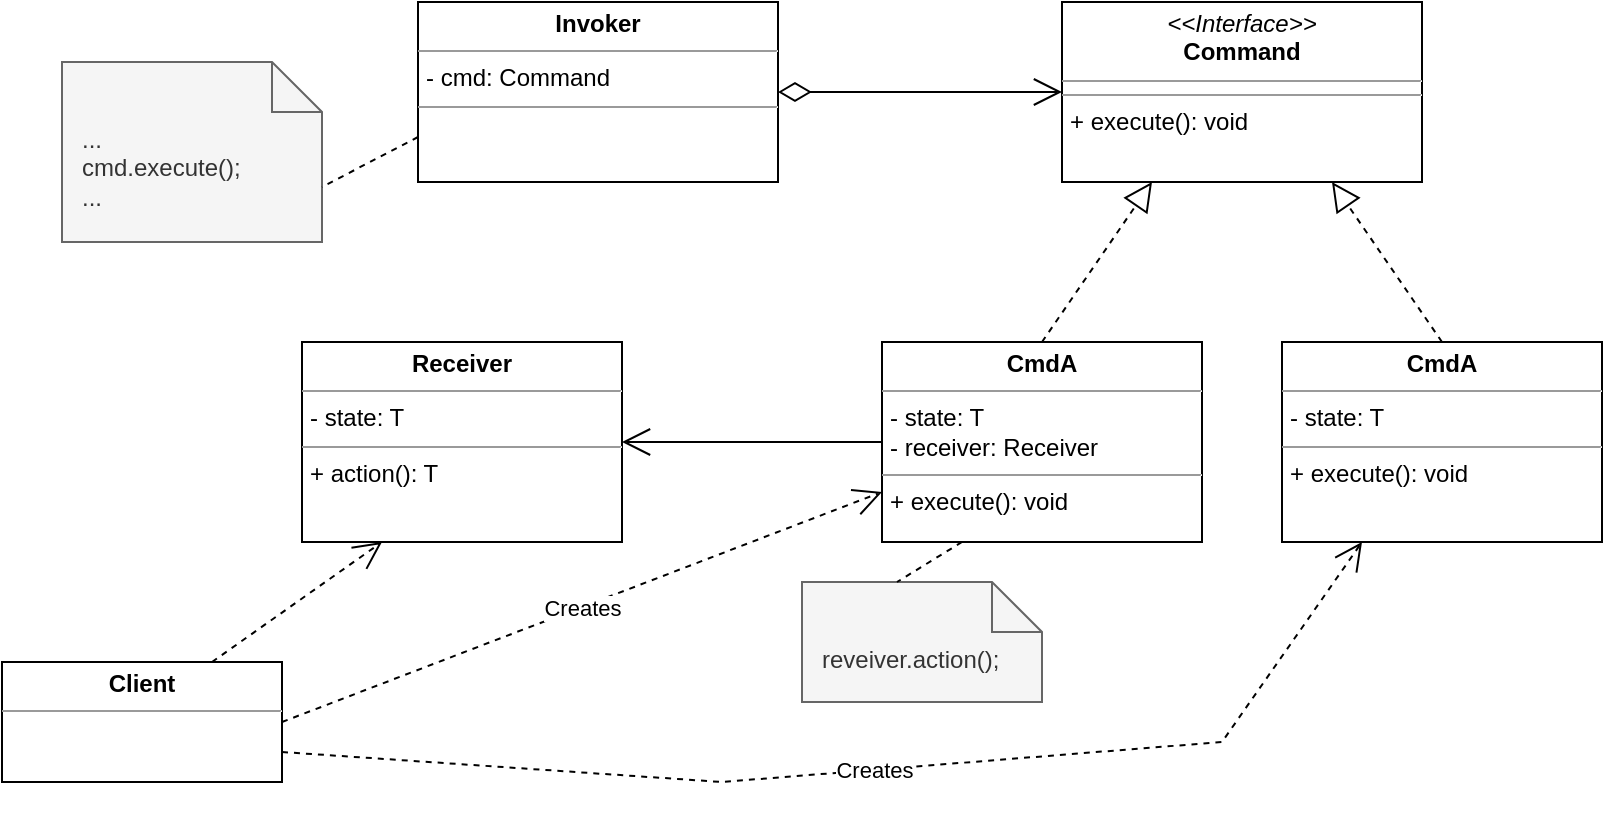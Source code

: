 <mxfile version="18.2.0" type="device"><diagram id="655XwY_d_j28UZWEfvNH" name="Page-1"><mxGraphModel dx="954" dy="685" grid="1" gridSize="10" guides="1" tooltips="1" connect="1" arrows="1" fold="1" page="1" pageScale="1" pageWidth="827" pageHeight="1169" math="0" shadow="0"><root><mxCell id="0"/><mxCell id="1" parent="0"/><mxCell id="xRWiPNaCnyAYAD2fStU1-1" value="&lt;p style=&quot;margin:0px;margin-top:4px;text-align:center;&quot;&gt;&lt;b&gt;Client&lt;/b&gt;&lt;/p&gt;&lt;hr size=&quot;1&quot;&gt;&lt;div style=&quot;height:2px;&quot;&gt;&lt;/div&gt;" style="verticalAlign=top;align=left;overflow=fill;fontSize=12;fontFamily=Helvetica;html=1;" parent="1" vertex="1"><mxGeometry x="190" y="410" width="140" height="60" as="geometry"/></mxCell><mxCell id="xRWiPNaCnyAYAD2fStU1-2" value="&lt;p style=&quot;margin:0px;margin-top:4px;text-align:center;&quot;&gt;&lt;i&gt;&amp;lt;&amp;lt;Interface&amp;gt;&amp;gt;&lt;/i&gt;&lt;br&gt;&lt;b&gt;Command&lt;/b&gt;&lt;/p&gt;&lt;hr size=&quot;1&quot;&gt;&lt;hr size=&quot;1&quot;&gt;&lt;p style=&quot;margin:0px;margin-left:4px;&quot;&gt;+ execute(): void&lt;br&gt;&lt;/p&gt;" style="verticalAlign=top;align=left;overflow=fill;fontSize=12;fontFamily=Helvetica;html=1;" parent="1" vertex="1"><mxGeometry x="720" y="80" width="180" height="90" as="geometry"/></mxCell><mxCell id="xRWiPNaCnyAYAD2fStU1-3" value="&lt;p style=&quot;margin:0px;margin-top:4px;text-align:center;&quot;&gt;&lt;b&gt;CmdA&lt;/b&gt;&lt;/p&gt;&lt;hr size=&quot;1&quot;&gt;&lt;p style=&quot;margin:0px;margin-left:4px;&quot;&gt;- state: T&lt;/p&gt;&lt;p style=&quot;margin:0px;margin-left:4px;&quot;&gt;- receiver: Receiver&lt;br&gt;&lt;/p&gt;&lt;hr size=&quot;1&quot;&gt;&lt;p style=&quot;margin:0px;margin-left:4px;&quot;&gt;+ execute(): void&lt;/p&gt;" style="verticalAlign=top;align=left;overflow=fill;fontSize=12;fontFamily=Helvetica;html=1;" parent="1" vertex="1"><mxGeometry x="630" y="250" width="160" height="100" as="geometry"/></mxCell><mxCell id="xRWiPNaCnyAYAD2fStU1-4" value="&lt;p style=&quot;margin:0px;margin-top:4px;text-align:center;&quot;&gt;&lt;b&gt;CmdA&lt;/b&gt;&lt;/p&gt;&lt;hr size=&quot;1&quot;&gt;&lt;p style=&quot;margin:0px;margin-left:4px;&quot;&gt;- state: T&lt;/p&gt;&lt;hr size=&quot;1&quot;&gt;&lt;p style=&quot;margin:0px;margin-left:4px;&quot;&gt;+ execute(): void&lt;/p&gt;" style="verticalAlign=top;align=left;overflow=fill;fontSize=12;fontFamily=Helvetica;html=1;" parent="1" vertex="1"><mxGeometry x="830" y="250" width="160" height="100" as="geometry"/></mxCell><mxCell id="xRWiPNaCnyAYAD2fStU1-5" value="" style="endArrow=block;dashed=1;endFill=0;endSize=12;html=1;rounded=0;entryX=0.25;entryY=1;entryDx=0;entryDy=0;exitX=0.5;exitY=0;exitDx=0;exitDy=0;" parent="1" source="xRWiPNaCnyAYAD2fStU1-3" target="xRWiPNaCnyAYAD2fStU1-2" edge="1"><mxGeometry width="160" relative="1" as="geometry"><mxPoint x="620" y="520" as="sourcePoint"/><mxPoint x="780" y="520" as="targetPoint"/></mxGeometry></mxCell><mxCell id="xRWiPNaCnyAYAD2fStU1-6" value="" style="endArrow=block;dashed=1;endFill=0;endSize=12;html=1;rounded=0;entryX=0.75;entryY=1;entryDx=0;entryDy=0;exitX=0.5;exitY=0;exitDx=0;exitDy=0;" parent="1" source="xRWiPNaCnyAYAD2fStU1-4" target="xRWiPNaCnyAYAD2fStU1-2" edge="1"><mxGeometry width="160" relative="1" as="geometry"><mxPoint x="850" y="410" as="sourcePoint"/><mxPoint x="1010" y="410" as="targetPoint"/></mxGeometry></mxCell><mxCell id="xRWiPNaCnyAYAD2fStU1-7" value="&lt;p style=&quot;margin:0px;margin-top:4px;text-align:center;&quot;&gt;&lt;b&gt;Receiver&lt;/b&gt;&lt;/p&gt;&lt;hr size=&quot;1&quot;&gt;&lt;p style=&quot;margin:0px;margin-left:4px;&quot;&gt;- state: T&lt;/p&gt;&lt;hr size=&quot;1&quot;&gt;&lt;p style=&quot;margin:0px;margin-left:4px;&quot;&gt;+ action(): T&lt;/p&gt;" style="verticalAlign=top;align=left;overflow=fill;fontSize=12;fontFamily=Helvetica;html=1;" parent="1" vertex="1"><mxGeometry x="340" y="250" width="160" height="100" as="geometry"/></mxCell><mxCell id="xRWiPNaCnyAYAD2fStU1-8" value="" style="endArrow=open;html=1;endSize=12;startArrow=diamondThin;startSize=14;startFill=0;edgeStyle=orthogonalEdgeStyle;align=left;verticalAlign=bottom;rounded=0;entryX=0;entryY=0.5;entryDx=0;entryDy=0;exitX=1;exitY=0.5;exitDx=0;exitDy=0;" parent="1" source="xRWiPNaCnyAYAD2fStU1-23" target="xRWiPNaCnyAYAD2fStU1-2" edge="1"><mxGeometry x="-1" y="3" relative="1" as="geometry"><mxPoint x="560" y="102.5" as="sourcePoint"/><mxPoint x="660" y="114.5" as="targetPoint"/></mxGeometry></mxCell><mxCell id="xRWiPNaCnyAYAD2fStU1-9" value="Creates" style="endArrow=open;endSize=12;dashed=1;html=1;rounded=0;exitX=1;exitY=0.5;exitDx=0;exitDy=0;entryX=0;entryY=0.75;entryDx=0;entryDy=0;" parent="1" source="xRWiPNaCnyAYAD2fStU1-1" target="xRWiPNaCnyAYAD2fStU1-3" edge="1"><mxGeometry width="160" relative="1" as="geometry"><mxPoint x="334" y="479.5" as="sourcePoint"/><mxPoint x="494" y="479.5" as="targetPoint"/></mxGeometry></mxCell><mxCell id="xRWiPNaCnyAYAD2fStU1-11" value="Creates" style="endArrow=open;endSize=12;dashed=1;html=1;rounded=0;exitX=1;exitY=0.75;exitDx=0;exitDy=0;entryX=0.25;entryY=1;entryDx=0;entryDy=0;" parent="1" source="xRWiPNaCnyAYAD2fStU1-1" target="xRWiPNaCnyAYAD2fStU1-4" edge="1"><mxGeometry width="160" relative="1" as="geometry"><mxPoint x="200" y="490" as="sourcePoint"/><mxPoint x="640" y="327.5" as="targetPoint"/><Array as="points"><mxPoint x="550" y="470"/><mxPoint x="800" y="450"/></Array></mxGeometry></mxCell><mxCell id="xRWiPNaCnyAYAD2fStU1-12" value="" style="endArrow=open;endSize=12;dashed=1;html=1;rounded=0;exitX=0.75;exitY=0;exitDx=0;exitDy=0;entryX=0.25;entryY=1;entryDx=0;entryDy=0;" parent="1" source="xRWiPNaCnyAYAD2fStU1-1" target="xRWiPNaCnyAYAD2fStU1-7" edge="1"><mxGeometry width="160" relative="1" as="geometry"><mxPoint x="200" y="490" as="sourcePoint"/><mxPoint x="640" y="327.5" as="targetPoint"/></mxGeometry></mxCell><mxCell id="xRWiPNaCnyAYAD2fStU1-14" value="" style="endArrow=open;endFill=1;endSize=12;html=1;rounded=0;exitX=0;exitY=0.5;exitDx=0;exitDy=0;entryX=1;entryY=0.5;entryDx=0;entryDy=0;" parent="1" source="xRWiPNaCnyAYAD2fStU1-3" target="xRWiPNaCnyAYAD2fStU1-7" edge="1"><mxGeometry width="160" relative="1" as="geometry"><mxPoint x="550" y="550" as="sourcePoint"/><mxPoint x="450" y="280" as="targetPoint"/></mxGeometry></mxCell><mxCell id="xRWiPNaCnyAYAD2fStU1-15" value="reveiver.action();" style="shape=note2;boundedLbl=1;whiteSpace=wrap;html=1;size=25;verticalAlign=top;align=left;spacingLeft=8;fillColor=#f5f5f5;fontColor=#333333;strokeColor=#666666;" parent="1" vertex="1"><mxGeometry x="590" y="370" width="120" height="60" as="geometry"/></mxCell><mxCell id="xRWiPNaCnyAYAD2fStU1-18" value="&lt;div&gt;...&lt;br&gt;&lt;/div&gt;&lt;div&gt;cmd.execute();&lt;/div&gt;&lt;div&gt;...&lt;br&gt;&lt;/div&gt;" style="shape=note2;boundedLbl=1;whiteSpace=wrap;html=1;size=25;verticalAlign=top;align=left;spacingLeft=8;fillColor=#f5f5f5;fontColor=#333333;strokeColor=#666666;" parent="1" vertex="1"><mxGeometry x="220" y="110" width="130" height="90" as="geometry"/></mxCell><mxCell id="xRWiPNaCnyAYAD2fStU1-19" value="" style="endArrow=none;dashed=1;endFill=0;endSize=12;html=1;rounded=0;exitX=0.25;exitY=1;exitDx=0;exitDy=0;entryX=0;entryY=0;entryDx=47.5;entryDy=0;entryPerimeter=0;" parent="1" source="xRWiPNaCnyAYAD2fStU1-3" target="xRWiPNaCnyAYAD2fStU1-15" edge="1"><mxGeometry width="160" relative="1" as="geometry"><mxPoint x="500" y="397" as="sourcePoint"/><mxPoint x="660" y="397" as="targetPoint"/></mxGeometry></mxCell><mxCell id="xRWiPNaCnyAYAD2fStU1-21" value="" style="endArrow=none;dashed=1;endFill=0;endSize=12;html=1;rounded=0;entryX=0;entryY=0;entryDx=130;entryDy=62.5;entryPerimeter=0;exitX=0;exitY=0.75;exitDx=0;exitDy=0;" parent="1" source="xRWiPNaCnyAYAD2fStU1-23" target="xRWiPNaCnyAYAD2fStU1-18" edge="1"><mxGeometry width="160" relative="1" as="geometry"><mxPoint x="380" y="130" as="sourcePoint"/><mxPoint x="647.5" y="380" as="targetPoint"/></mxGeometry></mxCell><mxCell id="xRWiPNaCnyAYAD2fStU1-23" value="&lt;p style=&quot;margin:0px;margin-top:4px;text-align:center;&quot;&gt;&lt;b&gt;Invoker&lt;/b&gt;&lt;/p&gt;&lt;hr size=&quot;1&quot;&gt;&lt;p style=&quot;margin:0px;margin-left:4px;&quot;&gt;- cmd: Command&lt;br&gt;&lt;/p&gt;&lt;hr size=&quot;1&quot;&gt;&lt;p style=&quot;margin:0px;margin-left:4px;&quot;&gt;&lt;br&gt;&lt;/p&gt;" style="verticalAlign=top;align=left;overflow=fill;fontSize=12;fontFamily=Helvetica;html=1;" parent="1" vertex="1"><mxGeometry x="398" y="80" width="180" height="90" as="geometry"/></mxCell></root></mxGraphModel></diagram></mxfile>